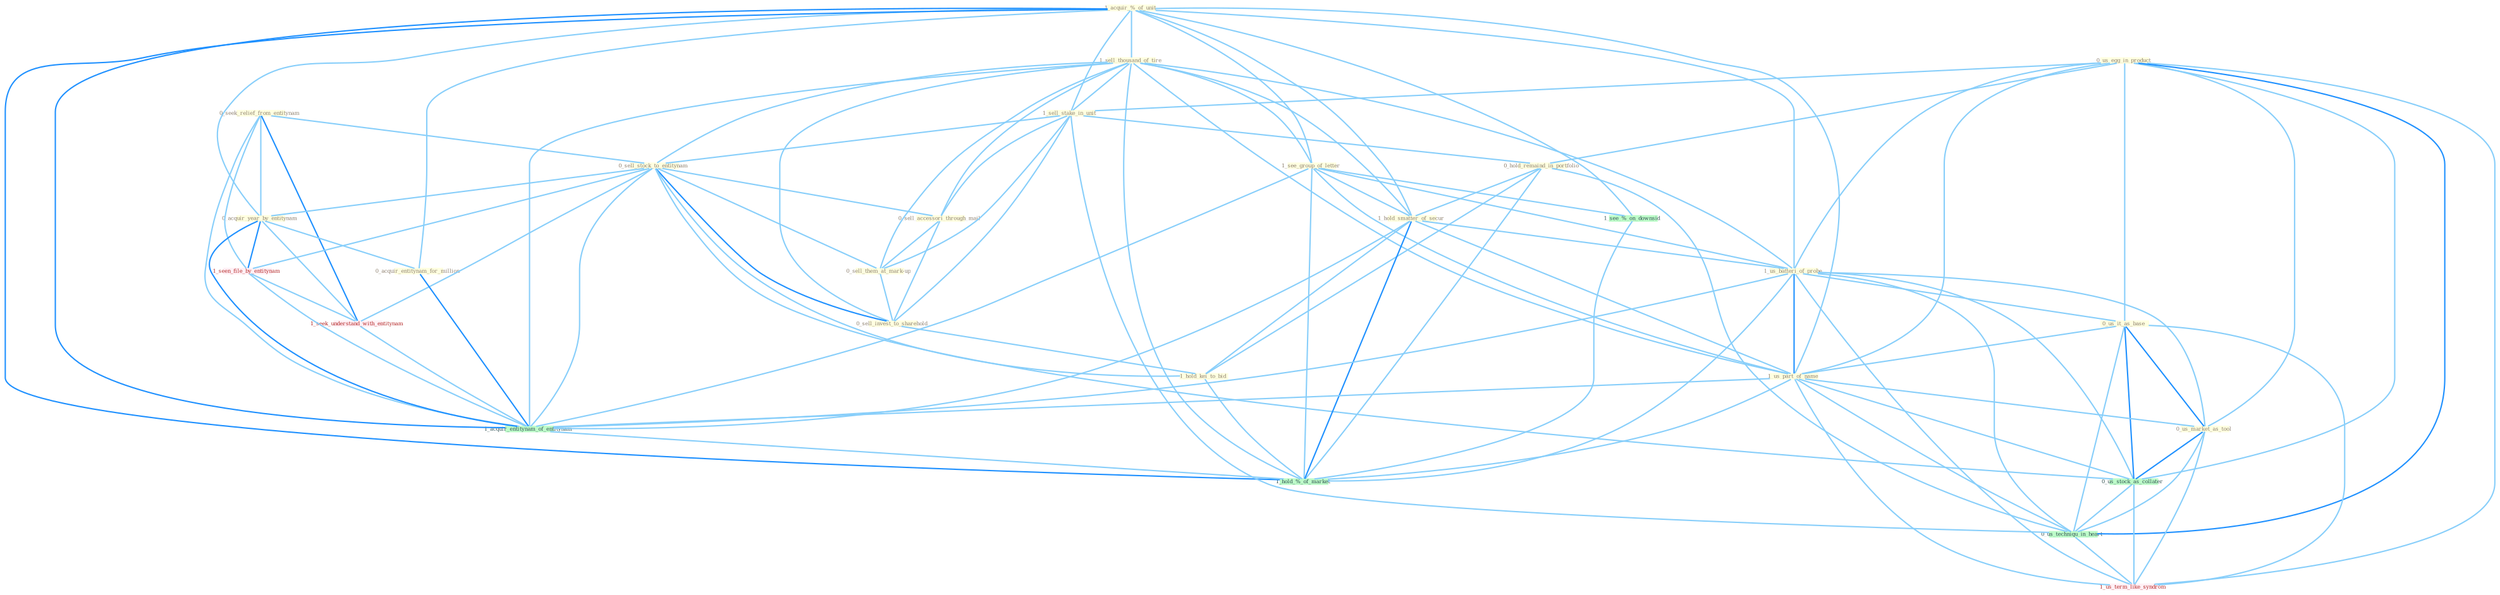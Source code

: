 Graph G{ 
    node
    [shape=polygon,style=filled,width=.5,height=.06,color="#BDFCC9",fixedsize=true,fontsize=4,
    fontcolor="#2f4f4f"];
    {node
    [color="#ffffe0", fontcolor="#8b7d6b"] "1_acquir_%_of_unit " "1_sell_thousand_of_tire " "1_see_group_of_letter " "0_us_egg_in_product " "1_sell_stake_in_unit " "0_seek_relief_from_entitynam " "0_hold_remaind_in_portfolio " "0_sell_stock_to_entitynam " "0_sell_accessori_through_mail " "0_sell_them_at_mark-up " "0_sell_invest_to_sharehold " "0_acquir_year_by_entitynam " "1_hold_smatter_of_secur " "1_hold_kei_to_bid " "1_us_batteri_of_probe " "0_us_it_as_base " "0_acquir_entitynam_for_million " "1_us_part_of_name " "0_us_market_as_tool "}
{node [color="#fff0f5", fontcolor="#b22222"] "1_seen_file_by_entitynam " "1_seek_understand_with_entitynam " "1_us_term_like_syndrom "}
edge [color="#B0E2FF"];

	"1_acquir_%_of_unit " -- "1_sell_thousand_of_tire " [w="1", color="#87cefa" ];
	"1_acquir_%_of_unit " -- "1_see_group_of_letter " [w="1", color="#87cefa" ];
	"1_acquir_%_of_unit " -- "1_sell_stake_in_unit " [w="1", color="#87cefa" ];
	"1_acquir_%_of_unit " -- "0_acquir_year_by_entitynam " [w="1", color="#87cefa" ];
	"1_acquir_%_of_unit " -- "1_hold_smatter_of_secur " [w="1", color="#87cefa" ];
	"1_acquir_%_of_unit " -- "1_us_batteri_of_probe " [w="1", color="#87cefa" ];
	"1_acquir_%_of_unit " -- "0_acquir_entitynam_for_million " [w="1", color="#87cefa" ];
	"1_acquir_%_of_unit " -- "1_us_part_of_name " [w="1", color="#87cefa" ];
	"1_acquir_%_of_unit " -- "1_acquir_entitynam_of_entitynam " [w="2", color="#1e90ff" , len=0.8];
	"1_acquir_%_of_unit " -- "1_see_%_on_downsid " [w="1", color="#87cefa" ];
	"1_acquir_%_of_unit " -- "1_hold_%_of_market " [w="2", color="#1e90ff" , len=0.8];
	"1_sell_thousand_of_tire " -- "1_see_group_of_letter " [w="1", color="#87cefa" ];
	"1_sell_thousand_of_tire " -- "1_sell_stake_in_unit " [w="1", color="#87cefa" ];
	"1_sell_thousand_of_tire " -- "0_sell_stock_to_entitynam " [w="1", color="#87cefa" ];
	"1_sell_thousand_of_tire " -- "0_sell_accessori_through_mail " [w="1", color="#87cefa" ];
	"1_sell_thousand_of_tire " -- "0_sell_them_at_mark-up " [w="1", color="#87cefa" ];
	"1_sell_thousand_of_tire " -- "0_sell_invest_to_sharehold " [w="1", color="#87cefa" ];
	"1_sell_thousand_of_tire " -- "1_hold_smatter_of_secur " [w="1", color="#87cefa" ];
	"1_sell_thousand_of_tire " -- "1_us_batteri_of_probe " [w="1", color="#87cefa" ];
	"1_sell_thousand_of_tire " -- "1_us_part_of_name " [w="1", color="#87cefa" ];
	"1_sell_thousand_of_tire " -- "1_acquir_entitynam_of_entitynam " [w="1", color="#87cefa" ];
	"1_sell_thousand_of_tire " -- "1_hold_%_of_market " [w="1", color="#87cefa" ];
	"1_see_group_of_letter " -- "1_hold_smatter_of_secur " [w="1", color="#87cefa" ];
	"1_see_group_of_letter " -- "1_us_batteri_of_probe " [w="1", color="#87cefa" ];
	"1_see_group_of_letter " -- "1_us_part_of_name " [w="1", color="#87cefa" ];
	"1_see_group_of_letter " -- "1_acquir_entitynam_of_entitynam " [w="1", color="#87cefa" ];
	"1_see_group_of_letter " -- "1_see_%_on_downsid " [w="1", color="#87cefa" ];
	"1_see_group_of_letter " -- "1_hold_%_of_market " [w="1", color="#87cefa" ];
	"0_us_egg_in_product " -- "1_sell_stake_in_unit " [w="1", color="#87cefa" ];
	"0_us_egg_in_product " -- "0_hold_remaind_in_portfolio " [w="1", color="#87cefa" ];
	"0_us_egg_in_product " -- "1_us_batteri_of_probe " [w="1", color="#87cefa" ];
	"0_us_egg_in_product " -- "0_us_it_as_base " [w="1", color="#87cefa" ];
	"0_us_egg_in_product " -- "1_us_part_of_name " [w="1", color="#87cefa" ];
	"0_us_egg_in_product " -- "0_us_market_as_tool " [w="1", color="#87cefa" ];
	"0_us_egg_in_product " -- "0_us_stock_as_collater " [w="1", color="#87cefa" ];
	"0_us_egg_in_product " -- "0_us_techniqu_in_heart " [w="2", color="#1e90ff" , len=0.8];
	"0_us_egg_in_product " -- "1_us_term_like_syndrom " [w="1", color="#87cefa" ];
	"1_sell_stake_in_unit " -- "0_hold_remaind_in_portfolio " [w="1", color="#87cefa" ];
	"1_sell_stake_in_unit " -- "0_sell_stock_to_entitynam " [w="1", color="#87cefa" ];
	"1_sell_stake_in_unit " -- "0_sell_accessori_through_mail " [w="1", color="#87cefa" ];
	"1_sell_stake_in_unit " -- "0_sell_them_at_mark-up " [w="1", color="#87cefa" ];
	"1_sell_stake_in_unit " -- "0_sell_invest_to_sharehold " [w="1", color="#87cefa" ];
	"1_sell_stake_in_unit " -- "0_us_techniqu_in_heart " [w="1", color="#87cefa" ];
	"0_seek_relief_from_entitynam " -- "0_sell_stock_to_entitynam " [w="1", color="#87cefa" ];
	"0_seek_relief_from_entitynam " -- "0_acquir_year_by_entitynam " [w="1", color="#87cefa" ];
	"0_seek_relief_from_entitynam " -- "1_seen_file_by_entitynam " [w="1", color="#87cefa" ];
	"0_seek_relief_from_entitynam " -- "1_seek_understand_with_entitynam " [w="2", color="#1e90ff" , len=0.8];
	"0_seek_relief_from_entitynam " -- "1_acquir_entitynam_of_entitynam " [w="1", color="#87cefa" ];
	"0_hold_remaind_in_portfolio " -- "1_hold_smatter_of_secur " [w="1", color="#87cefa" ];
	"0_hold_remaind_in_portfolio " -- "1_hold_kei_to_bid " [w="1", color="#87cefa" ];
	"0_hold_remaind_in_portfolio " -- "0_us_techniqu_in_heart " [w="1", color="#87cefa" ];
	"0_hold_remaind_in_portfolio " -- "1_hold_%_of_market " [w="1", color="#87cefa" ];
	"0_sell_stock_to_entitynam " -- "0_sell_accessori_through_mail " [w="1", color="#87cefa" ];
	"0_sell_stock_to_entitynam " -- "0_sell_them_at_mark-up " [w="1", color="#87cefa" ];
	"0_sell_stock_to_entitynam " -- "0_sell_invest_to_sharehold " [w="2", color="#1e90ff" , len=0.8];
	"0_sell_stock_to_entitynam " -- "0_acquir_year_by_entitynam " [w="1", color="#87cefa" ];
	"0_sell_stock_to_entitynam " -- "1_hold_kei_to_bid " [w="1", color="#87cefa" ];
	"0_sell_stock_to_entitynam " -- "1_seen_file_by_entitynam " [w="1", color="#87cefa" ];
	"0_sell_stock_to_entitynam " -- "0_us_stock_as_collater " [w="1", color="#87cefa" ];
	"0_sell_stock_to_entitynam " -- "1_seek_understand_with_entitynam " [w="1", color="#87cefa" ];
	"0_sell_stock_to_entitynam " -- "1_acquir_entitynam_of_entitynam " [w="1", color="#87cefa" ];
	"0_sell_accessori_through_mail " -- "0_sell_them_at_mark-up " [w="1", color="#87cefa" ];
	"0_sell_accessori_through_mail " -- "0_sell_invest_to_sharehold " [w="1", color="#87cefa" ];
	"0_sell_them_at_mark-up " -- "0_sell_invest_to_sharehold " [w="1", color="#87cefa" ];
	"0_sell_invest_to_sharehold " -- "1_hold_kei_to_bid " [w="1", color="#87cefa" ];
	"0_acquir_year_by_entitynam " -- "0_acquir_entitynam_for_million " [w="1", color="#87cefa" ];
	"0_acquir_year_by_entitynam " -- "1_seen_file_by_entitynam " [w="2", color="#1e90ff" , len=0.8];
	"0_acquir_year_by_entitynam " -- "1_seek_understand_with_entitynam " [w="1", color="#87cefa" ];
	"0_acquir_year_by_entitynam " -- "1_acquir_entitynam_of_entitynam " [w="2", color="#1e90ff" , len=0.8];
	"1_hold_smatter_of_secur " -- "1_hold_kei_to_bid " [w="1", color="#87cefa" ];
	"1_hold_smatter_of_secur " -- "1_us_batteri_of_probe " [w="1", color="#87cefa" ];
	"1_hold_smatter_of_secur " -- "1_us_part_of_name " [w="1", color="#87cefa" ];
	"1_hold_smatter_of_secur " -- "1_acquir_entitynam_of_entitynam " [w="1", color="#87cefa" ];
	"1_hold_smatter_of_secur " -- "1_hold_%_of_market " [w="2", color="#1e90ff" , len=0.8];
	"1_hold_kei_to_bid " -- "1_hold_%_of_market " [w="1", color="#87cefa" ];
	"1_us_batteri_of_probe " -- "0_us_it_as_base " [w="1", color="#87cefa" ];
	"1_us_batteri_of_probe " -- "1_us_part_of_name " [w="2", color="#1e90ff" , len=0.8];
	"1_us_batteri_of_probe " -- "0_us_market_as_tool " [w="1", color="#87cefa" ];
	"1_us_batteri_of_probe " -- "0_us_stock_as_collater " [w="1", color="#87cefa" ];
	"1_us_batteri_of_probe " -- "1_acquir_entitynam_of_entitynam " [w="1", color="#87cefa" ];
	"1_us_batteri_of_probe " -- "0_us_techniqu_in_heart " [w="1", color="#87cefa" ];
	"1_us_batteri_of_probe " -- "1_us_term_like_syndrom " [w="1", color="#87cefa" ];
	"1_us_batteri_of_probe " -- "1_hold_%_of_market " [w="1", color="#87cefa" ];
	"0_us_it_as_base " -- "1_us_part_of_name " [w="1", color="#87cefa" ];
	"0_us_it_as_base " -- "0_us_market_as_tool " [w="2", color="#1e90ff" , len=0.8];
	"0_us_it_as_base " -- "0_us_stock_as_collater " [w="2", color="#1e90ff" , len=0.8];
	"0_us_it_as_base " -- "0_us_techniqu_in_heart " [w="1", color="#87cefa" ];
	"0_us_it_as_base " -- "1_us_term_like_syndrom " [w="1", color="#87cefa" ];
	"0_acquir_entitynam_for_million " -- "1_acquir_entitynam_of_entitynam " [w="2", color="#1e90ff" , len=0.8];
	"1_us_part_of_name " -- "0_us_market_as_tool " [w="1", color="#87cefa" ];
	"1_us_part_of_name " -- "0_us_stock_as_collater " [w="1", color="#87cefa" ];
	"1_us_part_of_name " -- "1_acquir_entitynam_of_entitynam " [w="1", color="#87cefa" ];
	"1_us_part_of_name " -- "0_us_techniqu_in_heart " [w="1", color="#87cefa" ];
	"1_us_part_of_name " -- "1_us_term_like_syndrom " [w="1", color="#87cefa" ];
	"1_us_part_of_name " -- "1_hold_%_of_market " [w="1", color="#87cefa" ];
	"0_us_market_as_tool " -- "0_us_stock_as_collater " [w="2", color="#1e90ff" , len=0.8];
	"0_us_market_as_tool " -- "0_us_techniqu_in_heart " [w="1", color="#87cefa" ];
	"0_us_market_as_tool " -- "1_us_term_like_syndrom " [w="1", color="#87cefa" ];
	"1_seen_file_by_entitynam " -- "1_seek_understand_with_entitynam " [w="1", color="#87cefa" ];
	"1_seen_file_by_entitynam " -- "1_acquir_entitynam_of_entitynam " [w="1", color="#87cefa" ];
	"0_us_stock_as_collater " -- "0_us_techniqu_in_heart " [w="1", color="#87cefa" ];
	"0_us_stock_as_collater " -- "1_us_term_like_syndrom " [w="1", color="#87cefa" ];
	"1_seek_understand_with_entitynam " -- "1_acquir_entitynam_of_entitynam " [w="1", color="#87cefa" ];
	"1_acquir_entitynam_of_entitynam " -- "1_hold_%_of_market " [w="1", color="#87cefa" ];
	"0_us_techniqu_in_heart " -- "1_us_term_like_syndrom " [w="1", color="#87cefa" ];
	"1_see_%_on_downsid " -- "1_hold_%_of_market " [w="1", color="#87cefa" ];
}